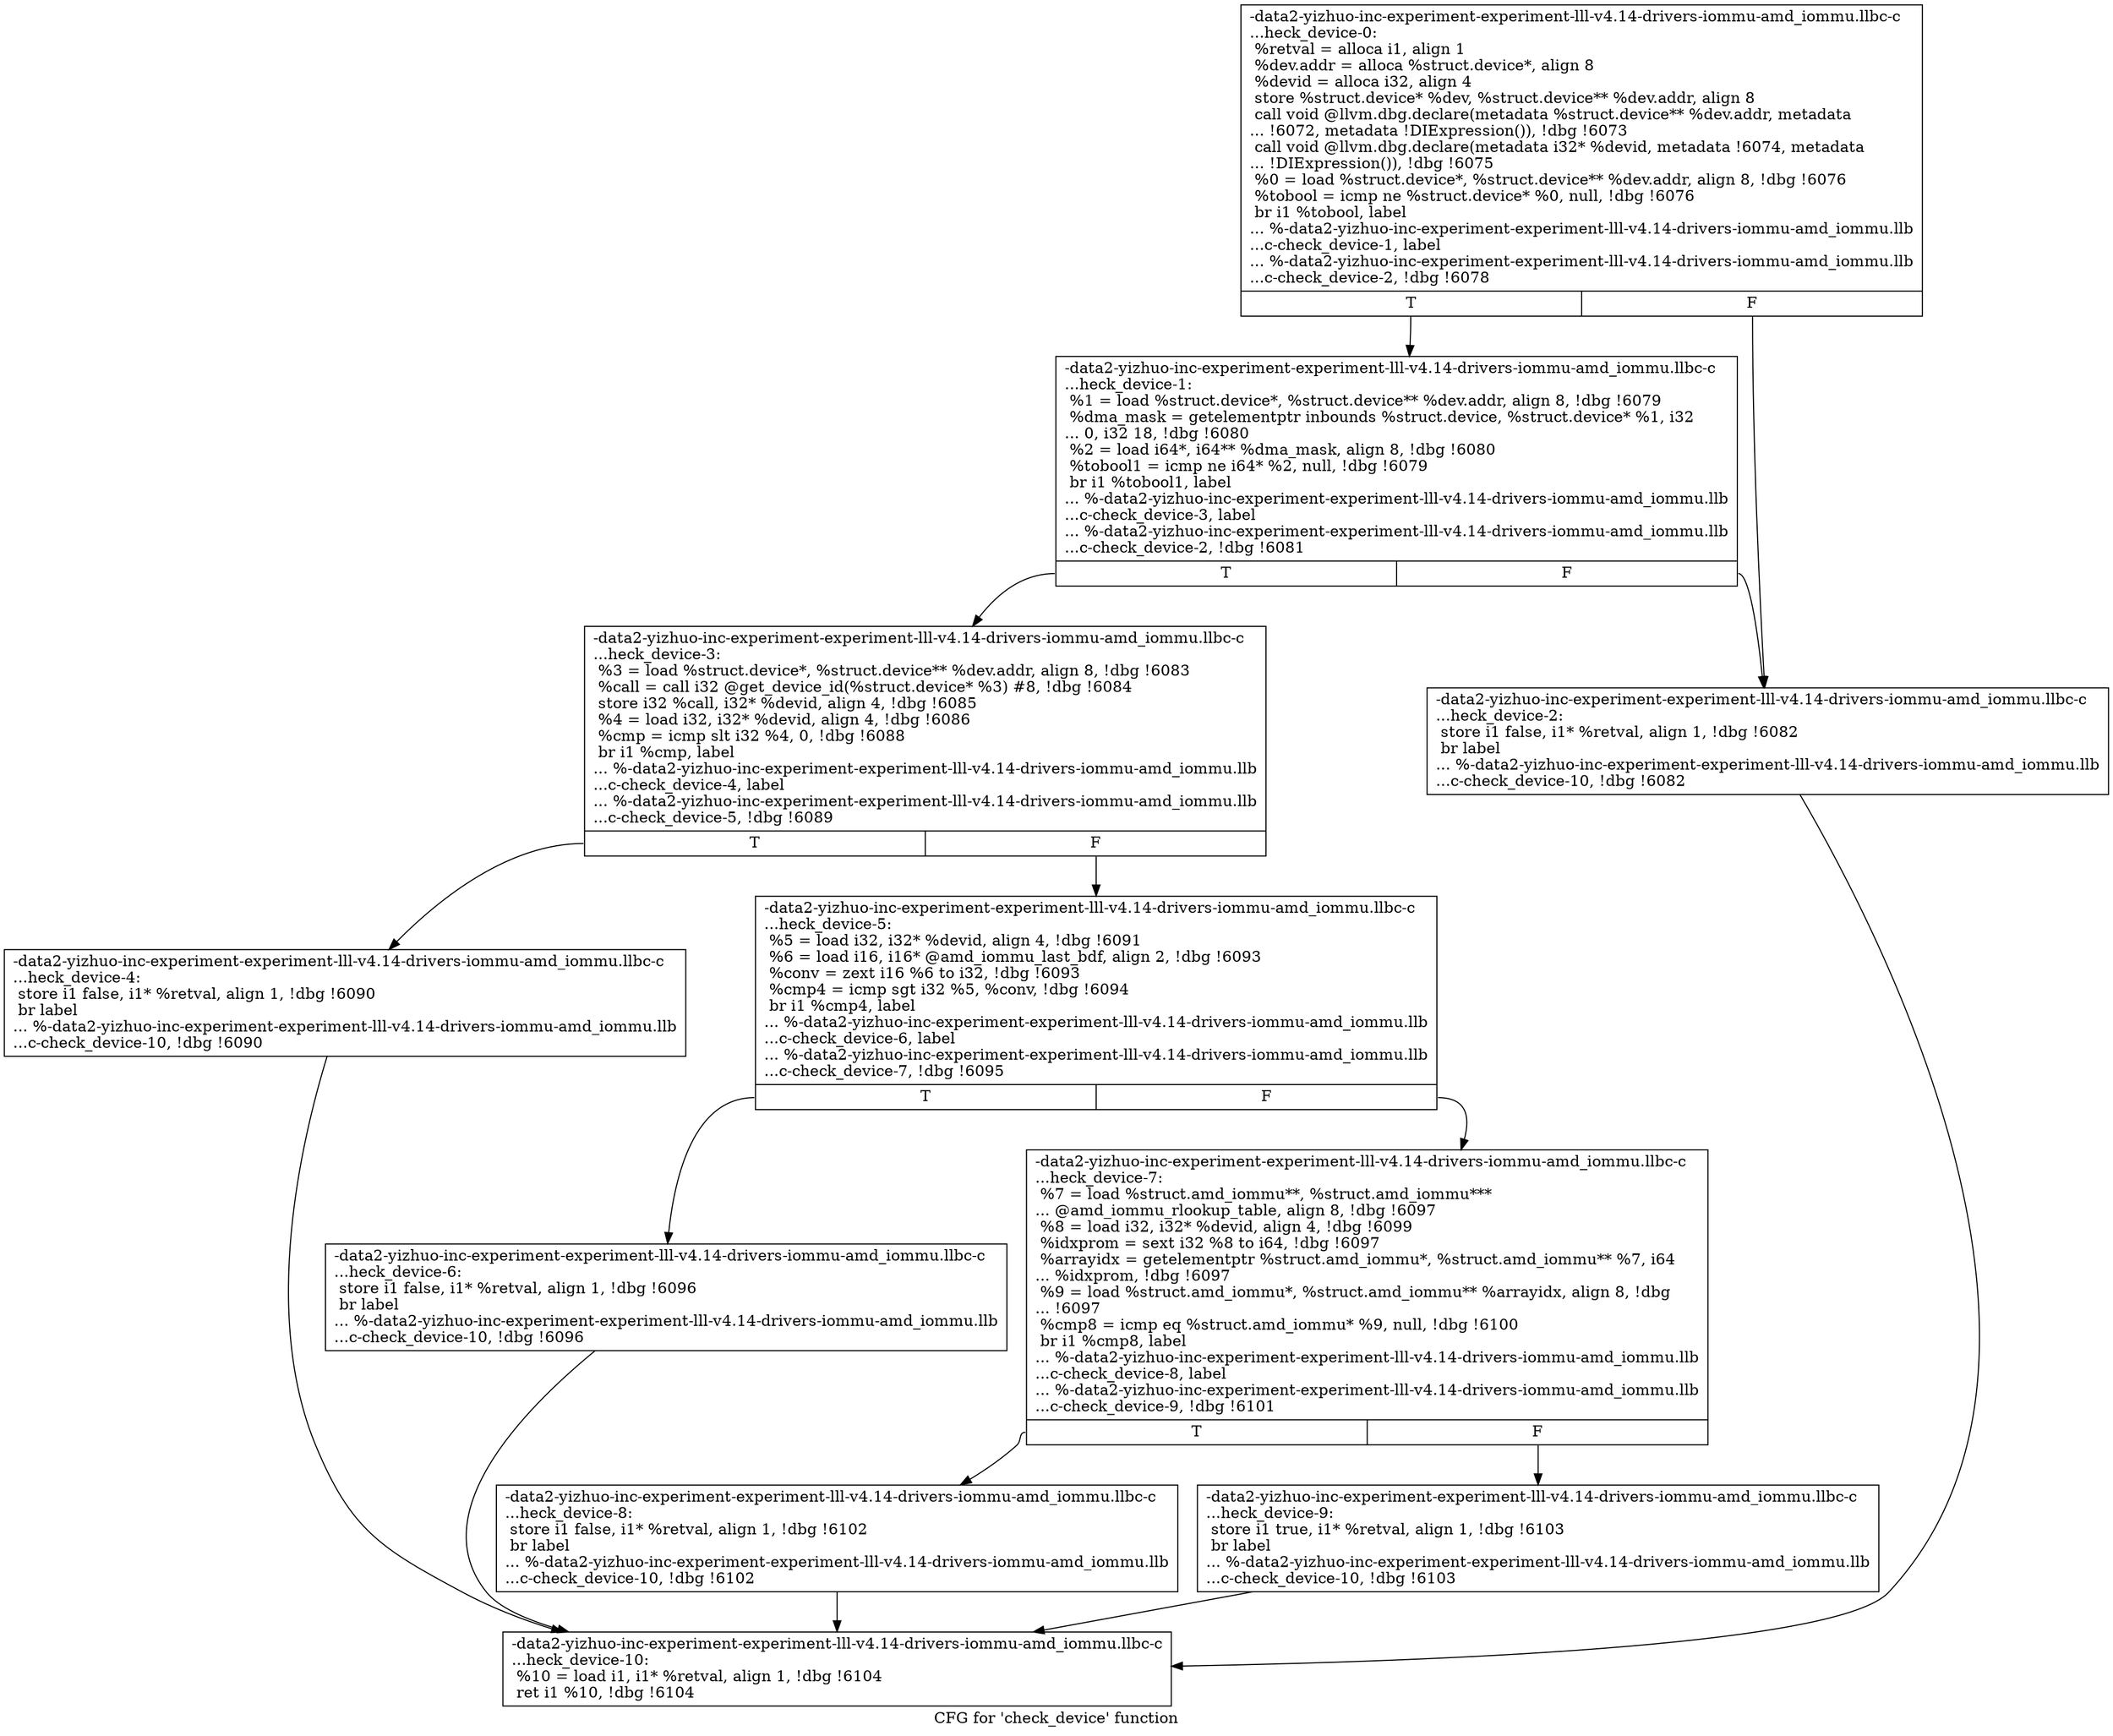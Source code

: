 digraph "CFG for 'check_device' function" {
	label="CFG for 'check_device' function";

	Node0x561b94701330 [shape=record,label="{-data2-yizhuo-inc-experiment-experiment-lll-v4.14-drivers-iommu-amd_iommu.llbc-c\l...heck_device-0:\l  %retval = alloca i1, align 1\l  %dev.addr = alloca %struct.device*, align 8\l  %devid = alloca i32, align 4\l  store %struct.device* %dev, %struct.device** %dev.addr, align 8\l  call void @llvm.dbg.declare(metadata %struct.device** %dev.addr, metadata\l... !6072, metadata !DIExpression()), !dbg !6073\l  call void @llvm.dbg.declare(metadata i32* %devid, metadata !6074, metadata\l... !DIExpression()), !dbg !6075\l  %0 = load %struct.device*, %struct.device** %dev.addr, align 8, !dbg !6076\l  %tobool = icmp ne %struct.device* %0, null, !dbg !6076\l  br i1 %tobool, label\l... %-data2-yizhuo-inc-experiment-experiment-lll-v4.14-drivers-iommu-amd_iommu.llb\l...c-check_device-1, label\l... %-data2-yizhuo-inc-experiment-experiment-lll-v4.14-drivers-iommu-amd_iommu.llb\l...c-check_device-2, !dbg !6078\l|{<s0>T|<s1>F}}"];
	Node0x561b94701330:s0 -> Node0x561b94703670;
	Node0x561b94701330:s1 -> Node0x561b947036c0;
	Node0x561b94703670 [shape=record,label="{-data2-yizhuo-inc-experiment-experiment-lll-v4.14-drivers-iommu-amd_iommu.llbc-c\l...heck_device-1: \l  %1 = load %struct.device*, %struct.device** %dev.addr, align 8, !dbg !6079\l  %dma_mask = getelementptr inbounds %struct.device, %struct.device* %1, i32\l... 0, i32 18, !dbg !6080\l  %2 = load i64*, i64** %dma_mask, align 8, !dbg !6080\l  %tobool1 = icmp ne i64* %2, null, !dbg !6079\l  br i1 %tobool1, label\l... %-data2-yizhuo-inc-experiment-experiment-lll-v4.14-drivers-iommu-amd_iommu.llb\l...c-check_device-3, label\l... %-data2-yizhuo-inc-experiment-experiment-lll-v4.14-drivers-iommu-amd_iommu.llb\l...c-check_device-2, !dbg !6081\l|{<s0>T|<s1>F}}"];
	Node0x561b94703670:s0 -> Node0x561b94703710;
	Node0x561b94703670:s1 -> Node0x561b947036c0;
	Node0x561b947036c0 [shape=record,label="{-data2-yizhuo-inc-experiment-experiment-lll-v4.14-drivers-iommu-amd_iommu.llbc-c\l...heck_device-2: \l  store i1 false, i1* %retval, align 1, !dbg !6082\l  br label\l... %-data2-yizhuo-inc-experiment-experiment-lll-v4.14-drivers-iommu-amd_iommu.llb\l...c-check_device-10, !dbg !6082\l}"];
	Node0x561b947036c0 -> Node0x561b94703940;
	Node0x561b94703710 [shape=record,label="{-data2-yizhuo-inc-experiment-experiment-lll-v4.14-drivers-iommu-amd_iommu.llbc-c\l...heck_device-3: \l  %3 = load %struct.device*, %struct.device** %dev.addr, align 8, !dbg !6083\l  %call = call i32 @get_device_id(%struct.device* %3) #8, !dbg !6084\l  store i32 %call, i32* %devid, align 4, !dbg !6085\l  %4 = load i32, i32* %devid, align 4, !dbg !6086\l  %cmp = icmp slt i32 %4, 0, !dbg !6088\l  br i1 %cmp, label\l... %-data2-yizhuo-inc-experiment-experiment-lll-v4.14-drivers-iommu-amd_iommu.llb\l...c-check_device-4, label\l... %-data2-yizhuo-inc-experiment-experiment-lll-v4.14-drivers-iommu-amd_iommu.llb\l...c-check_device-5, !dbg !6089\l|{<s0>T|<s1>F}}"];
	Node0x561b94703710:s0 -> Node0x561b94703760;
	Node0x561b94703710:s1 -> Node0x561b947037b0;
	Node0x561b94703760 [shape=record,label="{-data2-yizhuo-inc-experiment-experiment-lll-v4.14-drivers-iommu-amd_iommu.llbc-c\l...heck_device-4: \l  store i1 false, i1* %retval, align 1, !dbg !6090\l  br label\l... %-data2-yizhuo-inc-experiment-experiment-lll-v4.14-drivers-iommu-amd_iommu.llb\l...c-check_device-10, !dbg !6090\l}"];
	Node0x561b94703760 -> Node0x561b94703940;
	Node0x561b947037b0 [shape=record,label="{-data2-yizhuo-inc-experiment-experiment-lll-v4.14-drivers-iommu-amd_iommu.llbc-c\l...heck_device-5: \l  %5 = load i32, i32* %devid, align 4, !dbg !6091\l  %6 = load i16, i16* @amd_iommu_last_bdf, align 2, !dbg !6093\l  %conv = zext i16 %6 to i32, !dbg !6093\l  %cmp4 = icmp sgt i32 %5, %conv, !dbg !6094\l  br i1 %cmp4, label\l... %-data2-yizhuo-inc-experiment-experiment-lll-v4.14-drivers-iommu-amd_iommu.llb\l...c-check_device-6, label\l... %-data2-yizhuo-inc-experiment-experiment-lll-v4.14-drivers-iommu-amd_iommu.llb\l...c-check_device-7, !dbg !6095\l|{<s0>T|<s1>F}}"];
	Node0x561b947037b0:s0 -> Node0x561b94703800;
	Node0x561b947037b0:s1 -> Node0x561b94703850;
	Node0x561b94703800 [shape=record,label="{-data2-yizhuo-inc-experiment-experiment-lll-v4.14-drivers-iommu-amd_iommu.llbc-c\l...heck_device-6: \l  store i1 false, i1* %retval, align 1, !dbg !6096\l  br label\l... %-data2-yizhuo-inc-experiment-experiment-lll-v4.14-drivers-iommu-amd_iommu.llb\l...c-check_device-10, !dbg !6096\l}"];
	Node0x561b94703800 -> Node0x561b94703940;
	Node0x561b94703850 [shape=record,label="{-data2-yizhuo-inc-experiment-experiment-lll-v4.14-drivers-iommu-amd_iommu.llbc-c\l...heck_device-7: \l  %7 = load %struct.amd_iommu**, %struct.amd_iommu***\l... @amd_iommu_rlookup_table, align 8, !dbg !6097\l  %8 = load i32, i32* %devid, align 4, !dbg !6099\l  %idxprom = sext i32 %8 to i64, !dbg !6097\l  %arrayidx = getelementptr %struct.amd_iommu*, %struct.amd_iommu** %7, i64\l... %idxprom, !dbg !6097\l  %9 = load %struct.amd_iommu*, %struct.amd_iommu** %arrayidx, align 8, !dbg\l... !6097\l  %cmp8 = icmp eq %struct.amd_iommu* %9, null, !dbg !6100\l  br i1 %cmp8, label\l... %-data2-yizhuo-inc-experiment-experiment-lll-v4.14-drivers-iommu-amd_iommu.llb\l...c-check_device-8, label\l... %-data2-yizhuo-inc-experiment-experiment-lll-v4.14-drivers-iommu-amd_iommu.llb\l...c-check_device-9, !dbg !6101\l|{<s0>T|<s1>F}}"];
	Node0x561b94703850:s0 -> Node0x561b947038a0;
	Node0x561b94703850:s1 -> Node0x561b947038f0;
	Node0x561b947038a0 [shape=record,label="{-data2-yizhuo-inc-experiment-experiment-lll-v4.14-drivers-iommu-amd_iommu.llbc-c\l...heck_device-8: \l  store i1 false, i1* %retval, align 1, !dbg !6102\l  br label\l... %-data2-yizhuo-inc-experiment-experiment-lll-v4.14-drivers-iommu-amd_iommu.llb\l...c-check_device-10, !dbg !6102\l}"];
	Node0x561b947038a0 -> Node0x561b94703940;
	Node0x561b947038f0 [shape=record,label="{-data2-yizhuo-inc-experiment-experiment-lll-v4.14-drivers-iommu-amd_iommu.llbc-c\l...heck_device-9: \l  store i1 true, i1* %retval, align 1, !dbg !6103\l  br label\l... %-data2-yizhuo-inc-experiment-experiment-lll-v4.14-drivers-iommu-amd_iommu.llb\l...c-check_device-10, !dbg !6103\l}"];
	Node0x561b947038f0 -> Node0x561b94703940;
	Node0x561b94703940 [shape=record,label="{-data2-yizhuo-inc-experiment-experiment-lll-v4.14-drivers-iommu-amd_iommu.llbc-c\l...heck_device-10: \l  %10 = load i1, i1* %retval, align 1, !dbg !6104\l  ret i1 %10, !dbg !6104\l}"];
}
